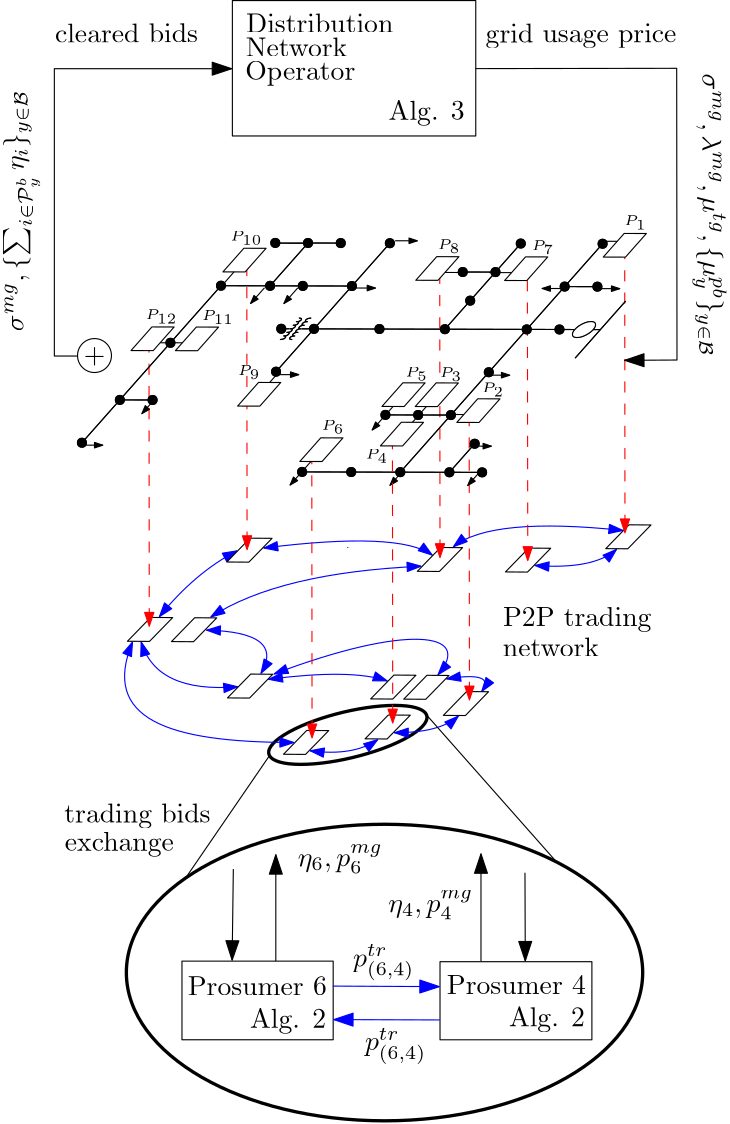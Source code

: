 <?xml version="1.0"?>
<!DOCTYPE ipe SYSTEM "ipe.dtd">
<ipe version="70218" creator="Ipe 7.2.23">
<info created="D:20210319153732" modified="D:20220113235942"/>
<ipestyle name="basic">
<symbol name="arrow/arc(spx)">
<path stroke="sym-stroke" fill="sym-stroke" pen="sym-pen">
0 0 m
-1 0.333 l
-1 -0.333 l
h
</path>
</symbol>
<symbol name="arrow/farc(spx)">
<path stroke="sym-stroke" fill="white" pen="sym-pen">
0 0 m
-1 0.333 l
-1 -0.333 l
h
</path>
</symbol>
<symbol name="arrow/ptarc(spx)">
<path stroke="sym-stroke" fill="sym-stroke" pen="sym-pen">
0 0 m
-1 0.333 l
-0.8 0 l
-1 -0.333 l
h
</path>
</symbol>
<symbol name="arrow/fptarc(spx)">
<path stroke="sym-stroke" fill="white" pen="sym-pen">
0 0 m
-1 0.333 l
-0.8 0 l
-1 -0.333 l
h
</path>
</symbol>
<symbol name="mark/circle(sx)" transformations="translations">
<path fill="sym-stroke">
0.6 0 0 0.6 0 0 e
0.4 0 0 0.4 0 0 e
</path>
</symbol>
<symbol name="mark/disk(sx)" transformations="translations">
<path fill="sym-stroke">
0.6 0 0 0.6 0 0 e
</path>
</symbol>
<symbol name="mark/fdisk(sfx)" transformations="translations">
<group>
<path fill="sym-fill">
0.5 0 0 0.5 0 0 e
</path>
<path fill="sym-stroke" fillrule="eofill">
0.6 0 0 0.6 0 0 e
0.4 0 0 0.4 0 0 e
</path>
</group>
</symbol>
<symbol name="mark/box(sx)" transformations="translations">
<path fill="sym-stroke" fillrule="eofill">
-0.6 -0.6 m
0.6 -0.6 l
0.6 0.6 l
-0.6 0.6 l
h
-0.4 -0.4 m
0.4 -0.4 l
0.4 0.4 l
-0.4 0.4 l
h
</path>
</symbol>
<symbol name="mark/square(sx)" transformations="translations">
<path fill="sym-stroke">
-0.6 -0.6 m
0.6 -0.6 l
0.6 0.6 l
-0.6 0.6 l
h
</path>
</symbol>
<symbol name="mark/fsquare(sfx)" transformations="translations">
<group>
<path fill="sym-fill">
-0.5 -0.5 m
0.5 -0.5 l
0.5 0.5 l
-0.5 0.5 l
h
</path>
<path fill="sym-stroke" fillrule="eofill">
-0.6 -0.6 m
0.6 -0.6 l
0.6 0.6 l
-0.6 0.6 l
h
-0.4 -0.4 m
0.4 -0.4 l
0.4 0.4 l
-0.4 0.4 l
h
</path>
</group>
</symbol>
<symbol name="mark/cross(sx)" transformations="translations">
<group>
<path fill="sym-stroke">
-0.43 -0.57 m
0.57 0.43 l
0.43 0.57 l
-0.57 -0.43 l
h
</path>
<path fill="sym-stroke">
-0.43 0.57 m
0.57 -0.43 l
0.43 -0.57 l
-0.57 0.43 l
h
</path>
</group>
</symbol>
<symbol name="arrow/fnormal(spx)">
<path stroke="sym-stroke" fill="white" pen="sym-pen">
0 0 m
-1 0.333 l
-1 -0.333 l
h
</path>
</symbol>
<symbol name="arrow/pointed(spx)">
<path stroke="sym-stroke" fill="sym-stroke" pen="sym-pen">
0 0 m
-1 0.333 l
-0.8 0 l
-1 -0.333 l
h
</path>
</symbol>
<symbol name="arrow/fpointed(spx)">
<path stroke="sym-stroke" fill="white" pen="sym-pen">
0 0 m
-1 0.333 l
-0.8 0 l
-1 -0.333 l
h
</path>
</symbol>
<symbol name="arrow/linear(spx)">
<path stroke="sym-stroke" pen="sym-pen">
-1 0.333 m
0 0 l
-1 -0.333 l
</path>
</symbol>
<symbol name="arrow/fdouble(spx)">
<path stroke="sym-stroke" fill="white" pen="sym-pen">
0 0 m
-1 0.333 l
-1 -0.333 l
h
-1 0 m
-2 0.333 l
-2 -0.333 l
h
</path>
</symbol>
<symbol name="arrow/double(spx)">
<path stroke="sym-stroke" fill="sym-stroke" pen="sym-pen">
0 0 m
-1 0.333 l
-1 -0.333 l
h
-1 0 m
-2 0.333 l
-2 -0.333 l
h
</path>
</symbol>
<anglesize name="22.5 deg" value="22.5"/>
<anglesize name="30 deg" value="30"/>
<anglesize name="45 deg" value="45"/>
<anglesize name="60 deg" value="60"/>
<anglesize name="90 deg" value="90"/>
<arrowsize name="large" value="10"/>
<arrowsize name="small" value="5"/>
<arrowsize name="tiny" value="3"/>
<color name="blue" value="0 0 1"/>
<color name="brown" value="0.647 0.165 0.165"/>
<color name="darkblue" value="0 0 0.545"/>
<color name="darkcyan" value="0 0.545 0.545"/>
<color name="darkgray" value="0.663"/>
<color name="darkgreen" value="0 0.392 0"/>
<color name="darkmagenta" value="0.545 0 0.545"/>
<color name="darkorange" value="1 0.549 0"/>
<color name="darkred" value="0.545 0 0"/>
<color name="gold" value="1 0.843 0"/>
<color name="gray" value="0.745"/>
<color name="green" value="0 1 0"/>
<color name="lightblue" value="0.678 0.847 0.902"/>
<color name="lightcyan" value="0.878 1 1"/>
<color name="lightgray" value="0.827"/>
<color name="lightgreen" value="0.565 0.933 0.565"/>
<color name="lightyellow" value="1 1 0.878"/>
<color name="navy" value="0 0 0.502"/>
<color name="orange" value="1 0.647 0"/>
<color name="pink" value="1 0.753 0.796"/>
<color name="purple" value="0.627 0.125 0.941"/>
<color name="red" value="1 0 0"/>
<color name="seagreen" value="0.18 0.545 0.341"/>
<color name="turquoise" value="0.251 0.878 0.816"/>
<color name="violet" value="0.933 0.51 0.933"/>
<color name="yellow" value="1 1 0"/>
<dashstyle name="dash dot dotted" value="[4 2 1 2 1 2] 0"/>
<dashstyle name="dash dotted" value="[4 2 1 2] 0"/>
<dashstyle name="dashed" value="[4] 0"/>
<dashstyle name="dotted" value="[1 3] 0"/>
<gridsize name="10 pts (~3.5 mm)" value="10"/>
<gridsize name="14 pts (~5 mm)" value="14"/>
<gridsize name="16 pts (~6 mm)" value="16"/>
<gridsize name="20 pts (~7 mm)" value="20"/>
<gridsize name="28 pts (~10 mm)" value="28"/>
<gridsize name="32 pts (~12 mm)" value="32"/>
<gridsize name="4 pts" value="4"/>
<gridsize name="56 pts (~20 mm)" value="56"/>
<gridsize name="8 pts (~3 mm)" value="8"/>
<opacity name="10%" value="0.1"/>
<opacity name="30%" value="0.3"/>
<opacity name="50%" value="0.5"/>
<opacity name="75%" value="0.75"/>
<pen name="fat" value="1.2"/>
<pen name="heavier" value="0.8"/>
<pen name="ultrafat" value="2"/>
<symbolsize name="large" value="5"/>
<symbolsize name="small" value="2"/>
<symbolsize name="tiny" value="1.1"/>
<textsize name="Huge" value="\Huge"/>
<textsize name="LARGE" value="\LARGE"/>
<textsize name="Large" value="\Large"/>
<textsize name="footnote" value="\footnotesize"/>
<textsize name="huge" value="\huge"/>
<textsize name="large" value="\large"/>
<textsize name="small" value="\small"/>
<textsize name="tiny" value="\tiny"/>
<textstyle name="center" begin="\begin{center}" end="\end{center}"/>
<textstyle name="item" begin="\begin{itemize}\item{}" end="\end{itemize}"/>
<textstyle name="itemize" begin="\begin{itemize}" end="\end{itemize}"/>
<tiling name="falling" angle="-60" step="4" width="1"/>
<tiling name="rising" angle="30" step="4" width="1"/>
</ipestyle>
<page>
<layer name="alpha"/>
<view layers="alpha" active="alpha"/>
<path layer="alpha" matrix="-0.119815 -0.123008 0.173418 -0.00119938 246.345 527.532" stroke="blue" arrow="normal/small" rarrow="normal/small">
96.9646 95.6277 m
44.8248 340.329
114.147 457.052 c
</path>
<path matrix="-0.116077 -0.119169 0.168141 -0.00116289 247.589 524.916" stroke="black" cap="1">
75.0422 253.825 m
75.0422 253.825 l
</path>
<path matrix="-0.119398 -0.122579 0.182921 -0.00126511 244.266 526.235" stroke="blue" arrow="normal/small" rarrow="normal/small">
95.5841 47.6963 m
160.802 7.10618
288.957 21.7004 c
</path>
<path matrix="-0.117503 -0.120634 0.169281 -0.00117077 244.602 524.904" stroke="blue" arrow="normal/small" rarrow="normal/small">
321.794 141.19 m
325.899 311.76
448.581 345.053 c
</path>
<path matrix="-0.11798 -0.121124 0.174042 -0.0012037 243.987 525.339" stroke="blue" arrow="normal/small" rarrow="normal/small">
360.339 32.7386 m
511.663 167.038
490.586 320.523 c
</path>
<path matrix="-0.109583 -0.112503 0.174221 -0.00120494 239.972 521.55" stroke="blue" arrow="normal/small" rarrow="normal/small">
470.089 370.629 m
433.947 518.161
472.459 617.108 c
</path>
<path matrix="-0.116357 -0.119457 0.167916 -0.00116133 246.767 524.197" stroke="blue" arrow="normal/small" rarrow="normal/small">
449.075 360.168 m
296.803 536.732
316.948 699.077
447.89 710.927 c
</path>
<path matrix="-0.115049 -0.118115 0.172023 -0.00118974 245.955 526.124" stroke="blue" arrow="normal/small" rarrow="normal/small">
136.345 689.869 m
148.195 820.218
85.9825 826.736 c
</path>
<path matrix="-0.116422 -0.119524 0.168591 -0.001166 246.155 525.232" stroke="blue" arrow="normal/small" rarrow="normal/small">
287.954 116.445 m
153.954 169.445
131.954 457.445 c
</path>
<path matrix="-0.710826 -0.729766 1.05387 -0.00728874 -168.598 798.316" stroke="blue" arrow="normal/small" rarrow="normal/small">
444.52 760.731 m
440.432 774.966
450.58 776.799 c
</path>
<path matrix="-0.696128 -0.714677 0.991343 -0.00685628 -241.717 677.814" stroke="black">
208 784 m
208 776 l
220 776 l
220 784 l
h
</path>
<path matrix="-0.696128 -0.714677 0.991343 -0.00685628 -314.45 623.635" stroke="black">
208 784 m
208 776 l
220 776 l
220 784 l
h
</path>
<path matrix="-0.696128 -0.714677 0.991343 -0.00685628 -326.346 623.718" stroke="black">
208 784 m
208 776 l
220 776 l
220 784 l
h
</path>
<path matrix="-0.696128 -0.714677 0.991343 -0.00685628 -328.372 609.342" stroke="black">
208 784 m
208 776 l
220 776 l
220 784 l
h
</path>
<path matrix="-0.696128 -0.714677 0.991343 -0.00685628 -357.734 603.789" stroke="black">
208 784 m
208 776 l
220 776 l
220 784 l
h
</path>
<path matrix="-0.696128 -0.714677 0.991343 -0.00685628 -300.192 617.781" stroke="black">
208 784 m
208 776 l
220 776 l
220 784 l
h
</path>
<path matrix="-0.696128 -0.714677 0.991343 -0.00685628 -309.551 669.649" stroke="black">
208 784 m
208 776 l
220 776 l
220 784 l
h
</path>
<path matrix="-0.696128 -0.714677 0.991343 -0.00685628 -398.058 644.359" stroke="black">
208 784 m
208 776 l
220 776 l
220 784 l
h
</path>
<path matrix="-0.696128 -0.714677 0.991343 -0.00685628 -378.144 673.001" stroke="black">
208 784 m
208 776 l
220 776 l
220 784 l
h
</path>
<path matrix="-0.696128 -0.714677 0.991343 -0.00685628 -377.896 624.074" stroke="black">
208 784 m
208 776 l
220 776 l
220 784 l
h
</path>
<path matrix="-0.696128 -0.714677 0.991343 -0.00685628 -277.828 669.429" stroke="black">
208 784 m
208 776 l
220 776 l
220 784 l
h
</path>
<path matrix="-0.696128 -0.714677 0.991343 -0.00685628 -413.919 644.469" stroke="black">
208 784 m
208 776 l
220 776 l
220 784 l
h
</path>
<path matrix="-0.678314 -0.696388 0.972032 -0.00672272 -120.411 783.183" stroke="blue" arrow="normal/small" rarrow="normal/small">
482.105 736.008 m
484.922 753.896
476.186 756.887 c
</path>
<path matrix="-0.687777 -0.706103 0.989982 -0.00684687 -128.363 789.004" stroke="blue" arrow="normal/small" rarrow="normal/small">
379.765 716.317 m
364.316 719.24
370.913 771.766 c
</path>
<path matrix="1.90461 0 0 0.902955 -350.092 50.2759" stroke="red" dash="dashed" arrow="normal/small">
383.978 634.801 m
384.027 521.25 l
</path>
<path matrix="2.93754 0 0 0.888802 -781.755 47.6732" stroke="red" dash="dashed" arrow="normal/small">
383.978 634.801 m
384.027 521.25 l
</path>
<path matrix="1.90461 0 0 0.902955 -406.084 -9.87877" stroke="red" dash="dashed" arrow="normal/small">
383.978 634.801 m
384.027 521.25 l
</path>
<path matrix="1.90461 0 0 0.902955 -416.679 41.369" stroke="red" dash="dashed" arrow="normal/small">
383.978 634.801 m
384.027 521.25 l
</path>
<path matrix="1.90461 0 0 0.902955 -521.344 16.63" stroke="red" dash="dashed" arrow="normal/small">
383.978 634.801 m
384.027 521.25 l
</path>
<path matrix="1.90461 0 0 0.902955 -486.138 44.2235" stroke="red" dash="dashed" arrow="normal/small">
383.978 634.801 m
384.027 521.25 l
</path>
<path matrix="0.548398 0 0 1.01127 116.883 -15.7845" stroke="black">
224.5 720.24 m
224.5 672.031 l
384.27 672.031 l
384.27 720.24 l
h
</path>
<use matrix="-0.284473 -0.321206 0.36822 -0.00094181 136.806 651.381" name="mark/disk(sx)" pos="80 704" size="normal" stroke="black"/>
<use matrix="-0.284473 -0.321206 0.36822 -0.00094181 136.806 651.381" name="mark/disk(sx)" pos="128 704" size="normal" stroke="black"/>
<use matrix="-0.284473 -0.321206 0.36822 -0.00094181 136.806 651.381" name="mark/disk(sx)" pos="176 704" size="normal" stroke="black"/>
<use matrix="-0.284473 -0.321206 0.36822 -0.00094181 136.806 651.381" name="mark/disk(sx)" pos="224 704" size="normal" stroke="black"/>
<use matrix="-0.284473 -0.321206 0.36822 -0.00094181 136.806 651.381" name="mark/disk(sx)" pos="272 704" size="normal" stroke="black"/>
<use matrix="-0.284473 -0.321206 0.36822 -0.00094181 132.255 646.241" name="mark/disk(sx)" pos="320 704" size="normal" stroke="black"/>
<use matrix="-0.284473 -0.321206 0.36822 -0.00094181 132.255 646.241" name="mark/disk(sx)" pos="320 752" size="normal" stroke="black"/>
<use matrix="-0.284473 -0.321206 0.36822 -0.00094181 132.255 646.241" name="mark/disk(sx)" pos="320 784" size="normal" stroke="black"/>
<use matrix="-0.284473 -0.321206 0.36822 -0.00094181 132.255 646.241" name="mark/disk(sx)" pos="288 752" size="normal" stroke="black"/>
<use matrix="-0.284473 -0.321206 0.36822 -0.00094181 132.255 646.241" name="mark/disk(sx)" pos="320 656" size="normal" stroke="black"/>
<use matrix="-0.284473 -0.321206 0.36822 -0.00094181 132.255 646.241" name="mark/disk(sx)" pos="320 608" size="normal" stroke="black"/>
<use matrix="-0.284473 -0.321206 0.36822 -0.00094181 136.806 651.381" name="mark/disk(sx)" pos="272 672" size="normal" stroke="black"/>
<use matrix="-0.284473 -0.321206 0.36822 -0.00094181 136.806 651.381" name="mark/disk(sx)" pos="272 640" size="normal" stroke="black"/>
<path matrix="-0.284473 -0.321206 0.36822 -0.00094181 136.806 651.381" stroke="black">
336 784 m
336 752 l
336 752 l
</path>
<path matrix="-0.284473 -0.321206 0.36822 -0.00094181 136.806 651.381" stroke="black">
336 752 m
304 752 l
</path>
<path matrix="-0.284473 -0.321206 0.36822 -0.00094181 136.806 651.381" stroke="black">
336 752 m
336 704 l
</path>
<path matrix="-0.284473 -0.321206 0.36822 -0.00094181 136.806 651.381" stroke="black">
336 704 m
336 656 l
</path>
<path matrix="-0.284473 -0.321206 0.36822 -0.00094181 136.806 651.381" stroke="black">
336 656 m
336 608 l
</path>
<path matrix="-0.284473 -0.321206 0.36822 -0.00094181 136.806 651.381" stroke="black">
336 704 m
272 704 l
</path>
<path matrix="-0.284473 -0.321206 0.36822 -0.00094181 136.806 651.381" stroke="black">
272 704 m
272 672 l
</path>
<path matrix="-0.284473 -0.321206 0.36822 -0.00094181 136.806 651.381" stroke="black">
272 672 m
272 640 l
</path>
<path matrix="-0.284473 -0.321206 0.36822 -0.00094181 136.806 651.381" stroke="black">
272 704 m
224 704 l
</path>
<path matrix="-0.284473 -0.321206 0.36822 -0.00094181 136.806 651.381" stroke="black">
224 704 m
176 704 l
</path>
<path matrix="-0.284473 -0.321206 0.36822 -0.00094181 136.806 651.381" stroke="black">
176 704 m
128 704 l
</path>
<path matrix="-0.284473 -0.321206 0.36822 -0.00094181 136.806 651.381" stroke="black">
128 704 m
80 704 l
</path>
<use matrix="-0.284473 -0.321206 0.36822 -0.00094181 136.806 651.381" name="mark/disk(sx)" pos="176 736" size="normal" stroke="black"/>
<use matrix="-0.284473 -0.321206 0.36822 -0.00094181 136.806 651.381" name="mark/disk(sx)" pos="128 736" size="normal" stroke="black"/>
<use matrix="-0.284473 -0.321206 0.36822 -0.00094181 136.806 651.381" name="mark/disk(sx)" pos="176 624" size="normal" stroke="black"/>
<use matrix="-0.284473 -0.321206 0.36822 -0.00094181 136.806 651.381" name="mark/disk(sx)" pos="144 624" size="normal" stroke="black"/>
<use matrix="-0.284473 -0.321206 0.36822 -0.00094181 136.806 651.381" name="mark/disk(sx)" pos="112 624" size="normal" stroke="black"/>
<use matrix="-0.284473 -0.321206 0.36822 -0.00094181 136.806 651.381" name="mark/disk(sx)" pos="80 624" size="normal" stroke="black"/>
<use matrix="-0.284473 -0.321206 0.36822 -0.00094181 136.806 651.381" name="mark/disk(sx)" pos="112 592" size="normal" stroke="black"/>
<use matrix="-0.284473 -0.321206 0.36822 -0.00094181 136.806 651.381" name="mark/disk(sx)" pos="176 560" size="normal" stroke="black"/>
<use matrix="-0.284473 -0.321206 0.36822 -0.00094181 136.806 651.381" name="mark/disk(sx)" pos="176 496" size="normal" stroke="black"/>
<use matrix="-0.284473 -0.321206 0.36822 -0.00094181 136.806 651.381" name="mark/disk(sx)" pos="224 496" size="normal" stroke="black"/>
<use matrix="-0.284473 -0.321206 0.36822 -0.00094181 136.806 651.381" name="mark/disk(sx)" pos="128 496" size="normal" stroke="black"/>
<use matrix="-0.284473 -0.321206 0.36822 -0.00094181 136.806 651.381" name="mark/disk(sx)" pos="80 496" size="normal" stroke="black"/>
<use matrix="-0.284473 -0.321206 0.36822 -0.00094181 136.806 651.381" name="mark/disk(sx)" pos="128 448" size="normal" stroke="black"/>
<use matrix="-0.284473 -0.321206 0.36822 -0.00094181 136.806 651.381" name="mark/disk(sx)" pos="128 416" size="normal" stroke="black"/>
<use matrix="-0.284473 -0.321206 0.36822 -0.00094181 136.806 651.381" name="mark/disk(sx)" pos="128 368" size="normal" stroke="black"/>
<path matrix="-0.284473 -0.321206 0.36822 -0.00094181 136.806 651.381" stroke="black">
176 736 m
176 704 l
</path>
<path matrix="-0.284473 -0.321206 0.36822 -0.00094181 136.806 651.381" stroke="black">
128 736 m
128 704 l
</path>
<path matrix="-0.284473 -0.321206 0.36822 -0.00094181 136.806 651.381" stroke="black">
176 704 m
176 624 l
</path>
<path matrix="-0.284473 -0.321206 0.36822 -0.00094181 136.806 651.381" stroke="black">
176 624 m
176 560 l
</path>
<path matrix="-0.284473 -0.321206 0.36822 -0.00094181 136.806 651.381" stroke="black">
176 624 m
144 624 l
</path>
<path matrix="-0.284473 -0.321206 0.36822 -0.00094181 136.806 651.381" stroke="black">
144 624 m
112 624 l
</path>
<path matrix="-0.284473 -0.321206 0.36822 -0.00094181 136.806 651.381" stroke="black">
112 624 m
80 624 l
</path>
<path matrix="-0.284473 -0.321206 0.36822 -0.00094181 136.806 651.381" stroke="black">
112 624 m
112 592 l
</path>
<path matrix="-0.284473 -0.321206 0.36822 -0.00094181 136.806 651.381" stroke="black">
176 560 m
176 496 l
</path>
<path matrix="-0.284473 -0.321206 0.36822 -0.00094181 136.806 651.381" stroke="black">
176 496 m
224 496 l
</path>
<path matrix="-0.284473 -0.321206 0.36822 -0.00094181 136.806 651.381" stroke="black">
176 496 m
128 496 l
</path>
<path matrix="-0.284473 -0.321206 0.36822 -0.00094181 136.806 651.381" stroke="black">
128 496 m
80 496 l
</path>
<path matrix="-0.284473 -0.321206 0.36822 -0.00094181 136.806 651.381" stroke="black">
128 496 m
128 448 l
</path>
<path matrix="-0.284473 -0.321206 0.36822 -0.00094181 136.806 651.381" stroke="black">
128 448 m
128 416 l
</path>
<path matrix="-0.284473 -0.321206 0.36822 -0.00094181 136.806 651.381" stroke="black">
128 416 m
128 368 l
</path>
<use matrix="-0.284473 -0.321206 0.36822 -0.00094181 136.806 651.381" name="mark/disk(sx)" pos="80 416" size="normal" stroke="black"/>
<use matrix="-0.284473 -0.321206 0.36822 -0.00094181 136.806 651.381" name="mark/disk(sx)" pos="80 448" size="normal" stroke="black"/>
<use matrix="-0.284473 -0.321206 0.36822 -0.00094181 136.806 651.381" name="mark/disk(sx)" pos="80 384" size="normal" stroke="black"/>
<use matrix="-0.284473 -0.321206 0.36822 -0.00094181 136.806 651.381" name="mark/disk(sx)" pos="192 368" size="normal" stroke="black"/>
<use matrix="-0.284473 -0.321206 0.36822 -0.00094181 136.806 651.381" name="mark/disk(sx)" pos="256 368" size="normal" stroke="black"/>
<use matrix="-0.284473 -0.321206 0.36822 -0.00094181 136.806 651.381" name="mark/disk(sx)" pos="304 368" size="normal" stroke="black"/>
<path matrix="-0.284473 -0.321206 0.36822 -0.00094181 136.806 651.381" stroke="black">
128 416 m
80 416 l
</path>
<path matrix="-0.284473 -0.321206 0.36822 -0.00094181 136.806 651.381" stroke="black">
80 416 m
80 448 l
</path>
<path matrix="-0.284473 -0.321206 0.36822 -0.00094181 136.701 651.262" stroke="black">
80 416 m
80 384 l
</path>
<path matrix="-0.284473 -0.321206 0.36822 -0.00094181 136.806 651.381" stroke="black">
128 368 m
192 368 l
</path>
<path matrix="-0.284473 -0.321206 0.36822 -0.00094181 136.806 651.381" stroke="black">
192 368 m
256 368 l
</path>
<path matrix="-0.284473 -0.321206 0.36822 -0.00094181 136.806 651.381" stroke="black">
256 368 m
304 368 l
</path>
<use matrix="-0.284473 -0.321206 0.36822 -0.00094181 136.806 651.381" name="mark/disk(sx)" pos="176 464" size="normal" stroke="black"/>
<path matrix="-0.284473 -0.321206 0.36822 -0.00094181 139.752 651.373" stroke="black">
144 768 m
208 768 l
</path>
<path matrix="-0.284473 -0.321206 0.36822 -0.00094181 136.806 651.381" stroke="black">
176 776 m
176 768 l
</path>
<path matrix="-0.284473 -0.321206 0.36822 -0.00094181 136.806 651.381" stroke="black">
176 752 m
176 736 l
</path>
<path matrix="-0.284473 -0.321206 0.36822 -0.00094181 136.806 651.381" stroke="black" fill="white">
8.94427 0 0 8.94427 176 760 e
</path>
<path matrix="-0.284473 -0.321206 0.36822 -0.00094181 136.806 651.381" stroke="black">
176 464 m
176 472 l
176 472 l
</path>
<path matrix="-0.284473 -0.321206 0.36822 -0.00094181 136.806 651.381" stroke="black">
176 496 m
176 484 l
</path>
<path matrix="-0.284473 -0.321206 0.36822 -0.00094181 136.806 651.381" stroke="black">
164 484 m
164 480
168 480
168 484
168 484
168 480
172 480
172 484
172 484
172 480
176 480
176 484
176 484
176 480
180 480
180 484
180 484
180 480
184 480
184 484
184 484
184 480
188 480
188 484
188 484 c
</path>
<path matrix="0.284473 0.321206 -0.36822 0.00094181 388.69 537.416" stroke="black">
164 484 m
164 480
168 480
168 484
168 484
168 480
172 480
172 484
172 484
172 480
176 480
176 484
176 484
176 480
180 480
180 484
180 484
180 480
184 480
184 484
184 484
184 480
188 480
188 484
188 484 c
</path>
<use matrix="-0.284473 -0.321206 0.36822 -0.00094181 136.806 651.381" name="mark/disk(sx)" pos="256 400" size="normal" stroke="black"/>
<path matrix="-0.284473 -0.321206 0.36822 -0.00094181 136.806 651.381" stroke="black">
256 400 m
256 368 l
</path>
<use matrix="-0.284473 -0.321206 0.36822 -0.00094181 136.806 651.381" name="mark/disk(sx)" pos="80 704" size="normal" stroke="black"/>
<use matrix="-0.284473 -0.321206 0.36822 -0.00094181 136.806 651.381" name="mark/disk(sx)" pos="128 704" size="normal" stroke="black"/>
<use matrix="-0.284473 -0.321206 0.36822 -0.00094181 136.806 651.381" name="mark/disk(sx)" pos="176 704" size="normal" stroke="black"/>
<use matrix="-0.284473 -0.321206 0.36822 -0.00094181 136.806 651.381" name="mark/disk(sx)" pos="224 704" size="normal" stroke="black"/>
<use matrix="-0.284473 -0.321206 0.36822 -0.00094181 136.806 651.381" name="mark/disk(sx)" pos="272 704" size="normal" stroke="black"/>
<use matrix="-0.284473 -0.321206 0.36822 -0.00094181 132.255 646.241" name="mark/disk(sx)" pos="320 704" size="normal" stroke="black"/>
<use matrix="-0.284473 -0.321206 0.36822 -0.00094181 132.255 646.241" name="mark/disk(sx)" pos="320 752" size="normal" stroke="black"/>
<use matrix="-0.284473 -0.321206 0.36822 -0.00094181 132.255 646.241" name="mark/disk(sx)" pos="320 784" size="normal" stroke="black"/>
<use matrix="-0.284473 -0.321206 0.36822 -0.00094181 132.255 646.241" name="mark/disk(sx)" pos="288 752" size="normal" stroke="black"/>
<use matrix="-0.284473 -0.321206 0.36822 -0.00094181 132.255 646.241" name="mark/disk(sx)" pos="320 656" size="normal" stroke="black"/>
<use matrix="-0.284473 -0.321206 0.36822 -0.00094181 132.255 646.241" name="mark/disk(sx)" pos="320 608" size="normal" stroke="black"/>
<use matrix="-0.284473 -0.321206 0.36822 -0.00094181 136.806 651.381" name="mark/disk(sx)" pos="272 672" size="normal" stroke="black"/>
<use matrix="-0.284473 -0.321206 0.36822 -0.00094181 136.806 651.381" name="mark/disk(sx)" pos="272 640" size="normal" stroke="black"/>
<path matrix="-0.284473 -0.321206 0.36822 -0.00094181 136.806 651.381" stroke="black">
336 784 m
336 752 l
336 752 l
</path>
<path matrix="-0.284473 -0.321206 0.36822 -0.00094181 136.806 651.381" stroke="black">
336 752 m
304 752 l
</path>
<path matrix="-0.284473 -0.321206 0.36822 -0.00094181 136.806 651.381" stroke="black">
336 752 m
336 704 l
</path>
<path matrix="-0.284473 -0.321206 0.36822 -0.00094181 136.806 651.381" stroke="black">
336 704 m
336 656 l
</path>
<path matrix="-0.284473 -0.321206 0.36822 -0.00094181 136.806 651.381" stroke="black">
336 656 m
336 608 l
</path>
<path matrix="-0.284473 -0.321206 0.36822 -0.00094181 136.806 651.381" stroke="black">
336 704 m
272 704 l
</path>
<path matrix="-0.284473 -0.321206 0.36822 -0.00094181 136.806 651.381" stroke="black">
272 704 m
272 672 l
</path>
<path matrix="-0.284473 -0.321206 0.36822 -0.00094181 136.806 651.381" stroke="black">
272 672 m
272 640 l
</path>
<path matrix="-0.284473 -0.321206 0.36822 -0.00094181 136.806 651.381" stroke="black">
272 704 m
224 704 l
</path>
<path matrix="-0.284473 -0.321206 0.36822 -0.00094181 136.806 651.381" stroke="black">
224 704 m
176 704 l
</path>
<path matrix="-0.284473 -0.321206 0.36822 -0.00094181 136.806 651.381" stroke="black">
176 704 m
128 704 l
</path>
<path matrix="-0.284473 -0.321206 0.36822 -0.00094181 136.806 651.381" stroke="black">
128 704 m
80 704 l
</path>
<use matrix="-0.284473 -0.321206 0.36822 -0.00094181 136.806 651.381" name="mark/disk(sx)" pos="176 736" size="normal" stroke="black"/>
<use matrix="-0.284473 -0.321206 0.36822 -0.00094181 136.806 651.381" name="mark/disk(sx)" pos="128 736" size="normal" stroke="black"/>
<use matrix="-0.284473 -0.321206 0.36822 -0.00094181 136.806 651.381" name="mark/disk(sx)" pos="176 624" size="normal" stroke="black"/>
<use matrix="-0.284473 -0.321206 0.36822 -0.00094181 136.806 651.381" name="mark/disk(sx)" pos="144 624" size="normal" stroke="black"/>
<use matrix="-0.284473 -0.321206 0.36822 -0.00094181 136.806 651.381" name="mark/disk(sx)" pos="112 624" size="normal" stroke="black"/>
<use matrix="-0.284473 -0.321206 0.36822 -0.00094181 136.806 651.381" name="mark/disk(sx)" pos="80 624" size="normal" stroke="black"/>
<use matrix="-0.284473 -0.321206 0.36822 -0.00094181 136.806 651.381" name="mark/disk(sx)" pos="112 592" size="normal" stroke="black"/>
<use matrix="-0.284473 -0.321206 0.36822 -0.00094181 136.806 651.381" name="mark/disk(sx)" pos="176 560" size="normal" stroke="black"/>
<use matrix="-0.284473 -0.321206 0.36822 -0.00094181 136.806 651.381" name="mark/disk(sx)" pos="176 496" size="normal" stroke="black"/>
<use matrix="-0.284473 -0.321206 0.36822 -0.00094181 136.806 651.381" name="mark/disk(sx)" pos="224 496" size="normal" stroke="black"/>
<use matrix="-0.284473 -0.321206 0.36822 -0.00094181 136.806 651.381" name="mark/disk(sx)" pos="128 496" size="normal" stroke="black"/>
<use matrix="-0.284473 -0.321206 0.36822 -0.00094181 136.806 651.381" name="mark/disk(sx)" pos="80 496" size="normal" stroke="black"/>
<use matrix="-0.284473 -0.321206 0.36822 -0.00094181 136.806 651.381" name="mark/disk(sx)" pos="128 448" size="normal" stroke="black"/>
<use matrix="-0.284473 -0.321206 0.36822 -0.00094181 136.806 651.381" name="mark/disk(sx)" pos="128 416" size="normal" stroke="black"/>
<use matrix="-0.284473 -0.321206 0.36822 -0.00094181 136.806 651.381" name="mark/disk(sx)" pos="128 368" size="normal" stroke="black"/>
<path matrix="-0.284473 -0.321206 0.36822 -0.00094181 136.806 651.381" stroke="black">
176 736 m
176 704 l
</path>
<path matrix="-0.284473 -0.321206 0.36822 -0.00094181 136.806 651.381" stroke="black">
128 736 m
128 704 l
</path>
<path matrix="-0.284473 -0.321206 0.36822 -0.00094181 136.806 651.381" stroke="black">
176 704 m
176 624 l
</path>
<path matrix="-0.284473 -0.321206 0.36822 -0.00094181 136.806 651.381" stroke="black">
176 624 m
176 560 l
</path>
<path matrix="-0.284473 -0.321206 0.36822 -0.00094181 136.806 651.381" stroke="black">
176 624 m
144 624 l
</path>
<path matrix="-0.284473 -0.321206 0.36822 -0.00094181 136.806 651.381" stroke="black">
144 624 m
112 624 l
</path>
<path matrix="-0.284473 -0.321206 0.36822 -0.00094181 136.806 651.381" stroke="black">
112 624 m
80 624 l
</path>
<path matrix="-0.284473 -0.321206 0.36822 -0.00094181 136.806 651.381" stroke="black">
112 624 m
112 592 l
</path>
<path matrix="-0.284473 -0.321206 0.36822 -0.00094181 136.806 651.381" stroke="black">
176 560 m
176 496 l
</path>
<path matrix="-0.284473 -0.321206 0.36822 -0.00094181 136.806 651.381" stroke="black">
176 496 m
224 496 l
</path>
<path matrix="-0.284473 -0.321206 0.36822 -0.00094181 136.806 651.381" stroke="black">
176 496 m
128 496 l
</path>
<path matrix="-0.284473 -0.321206 0.36822 -0.00094181 136.806 651.381" stroke="black">
128 496 m
80 496 l
</path>
<path matrix="-0.284473 -0.321206 0.36822 -0.00094181 136.806 651.381" stroke="black">
128 496 m
128 448 l
</path>
<path matrix="-0.284473 -0.321206 0.36822 -0.00094181 136.806 651.381" stroke="black">
128 448 m
128 416 l
</path>
<path matrix="-0.284473 -0.321206 0.36822 -0.00094181 136.806 651.381" stroke="black">
128 416 m
128 368 l
</path>
<use matrix="-0.284473 -0.321206 0.36822 -0.00094181 136.806 651.381" name="mark/disk(sx)" pos="80 416" size="normal" stroke="black"/>
<use matrix="-0.284473 -0.321206 0.36822 -0.00094181 136.806 651.381" name="mark/disk(sx)" pos="80 448" size="normal" stroke="black"/>
<use matrix="-0.284473 -0.321206 0.36822 -0.00094181 136.806 651.381" name="mark/disk(sx)" pos="80 384" size="normal" stroke="black"/>
<use matrix="-0.284473 -0.321206 0.36822 -0.00094181 136.806 651.381" name="mark/disk(sx)" pos="192 368" size="normal" stroke="black"/>
<use matrix="-0.284473 -0.321206 0.36822 -0.00094181 136.806 651.381" name="mark/disk(sx)" pos="256 368" size="normal" stroke="black"/>
<use matrix="-0.284473 -0.321206 0.36822 -0.00094181 136.806 651.381" name="mark/disk(sx)" pos="304 368" size="normal" stroke="black"/>
<path matrix="-0.284473 -0.321206 0.36822 -0.00094181 136.806 651.381" stroke="black">
128 416 m
80 416 l
</path>
<path matrix="-0.284473 -0.321206 0.36822 -0.00094181 136.806 651.381" stroke="black">
80 416 m
80 448 l
</path>
<path matrix="-0.284473 -0.321206 0.36822 -0.00094181 136.806 651.381" stroke="black">
80 416 m
80 384 l
</path>
<path matrix="-0.284473 -0.321206 0.36822 -0.00094181 136.806 651.381" stroke="black">
128 368 m
192 368 l
</path>
<path matrix="-0.284473 -0.321206 0.36822 -0.00094181 136.806 651.381" stroke="black">
192 368 m
256 368 l
</path>
<path matrix="-0.284473 -0.321206 0.36822 -0.00094181 136.806 651.381" stroke="black">
256 368 m
304 368 l
</path>
<use matrix="-0.284473 -0.321206 0.36822 -0.00094181 136.806 651.381" name="mark/disk(sx)" pos="176 464" size="normal" stroke="black"/>
<path matrix="-0.284473 -0.321206 0.36822 -0.00094181 139.752 651.373" stroke="black">
144 768 m
208 768 l
</path>
<path matrix="-0.284473 -0.321206 0.36822 -0.00094181 136.806 651.381" stroke="black">
176 776 m
176 768 l
</path>
<path matrix="-0.284473 -0.321206 0.36822 -0.00094181 136.806 651.381" stroke="black">
176 752 m
176 736 l
</path>
<path matrix="-0.284473 -0.321206 0.36822 -0.00094181 136.806 651.381" stroke="black" fill="white">
8.94427 0 0 8.94427 176 760 e
</path>
<path matrix="-0.284473 -0.321206 0.36822 -0.00094181 136.806 651.381" stroke="black">
176 464 m
176 472 l
176 472 l
</path>
<path matrix="-0.284473 -0.321206 0.36822 -0.00094181 136.806 651.381" stroke="black">
176 496 m
176 484 l
</path>
<path matrix="-0.284473 -0.321206 0.36822 -0.00094181 136.806 651.381" stroke="black">
164 484 m
164 480
168 480
168 484
168 484
168 480
172 480
172 484
172 484
172 480
176 480
176 484
176 484
176 480
180 480
180 484
180 484
180 480
184 480
184 484
184 484
184 480
188 480
188 484
188 484 c
</path>
<path matrix="0.284473 0.321206 -0.36822 0.00094181 388.69 537.416" stroke="black">
164 484 m
164 480
168 480
168 484
168 484
168 480
172 480
172 484
172 484
172 480
176 480
176 484
176 484
176 480
180 480
180 484
180 484
180 480
184 480
184 484
184 484
184 480
188 480
188 484
188 484 c
</path>
<use matrix="-0.284473 -0.321206 0.36822 -0.00094181 136.806 651.381" name="mark/disk(sx)" pos="256 400" size="normal" stroke="black"/>
<path matrix="-0.284473 -0.321206 0.36822 -0.00094181 136.806 651.381" stroke="black">
256 400 m
256 368 l
</path>
<text matrix="-0.627558 -0.708592 0.999225 -0.00255574 -292.003 758.353" transformations="translations" pos="176 784" stroke="black" type="label" width="8.249" height="3.408" depth="1.49" valign="baseline" size="tiny" style="math">P_1</text>
<path matrix="-0.627558 -0.708592 0.999225 -0.00255574 -263.822 778.1" stroke="black" fill="1">
208 784 m
208 776 l
220 776 l
220 784 l
h
</path>
<text matrix="-0.627558 -0.708592 0.999225 -0.00255574 -358.403 703.685" transformations="translations" pos="176 784" stroke="black" type="label" width="8.249" height="3.408" depth="1.49" valign="baseline" size="tiny" style="math">P_{3}</text>
<path matrix="-0.627558 -0.708592 0.999225 -0.00255574 -331.501 724.299" stroke="black" fill="1">
208 784 m
208 776 l
220 776 l
220 784 l
h
</path>
<text matrix="-0.627558 -0.708592 0.999225 -0.00255574 -370.715 703.908" transformations="translations" pos="176 784" stroke="black" type="label" width="8.249" height="3.408" depth="1.49" valign="baseline" size="tiny" style="math">P_{5}</text>
<path matrix="-0.627558 -0.708592 0.999225 -0.00255574 -343.491 724.329" stroke="black">
208 784 m
208 776 l
220 776 l
220 784 l
h
</path>
<text matrix="-0.627558 -0.708592 0.999225 -0.00255574 -385.027 674.421" transformations="translations" pos="176 784" stroke="black" type="label" width="8.249" height="3.408" depth="1.49" valign="baseline" size="tiny" style="math">P_{4}</text>
<text matrix="-0.627558 -0.708592 0.999225 -0.00255574 -400.823 684.795" transformations="translations" pos="176 784" stroke="black" type="label" width="8.249" height="3.408" depth="1.49" valign="baseline" size="tiny" style="math">P_{6}</text>
<text matrix="-0.627558 -0.708592 0.999225 -0.00255574 -343.256 698.229" transformations="translations" pos="176 784" stroke="black" type="label" width="8.249" height="3.408" depth="1.49" valign="baseline" size="tiny" style="math">P_{2}</text>
<path matrix="-0.627558 -0.708592 0.999225 -0.00255574 -316.537 718.579" stroke="black" fill="1">
208 784 m
208 776 l
220 776 l
220 784 l
h
</path>
<text matrix="-0.627558 -0.708592 0.999225 -0.00255574 -359.074 749.774" transformations="translations" pos="176 784" stroke="black" type="label" width="8.249" height="3.408" depth="1.49" valign="baseline" size="tiny" style="math">P_8</text>
<path matrix="-0.627558 -0.708592 0.999225 -0.00255574 -331.306 769.751" stroke="black" fill="1">
208 784 m
208 776 l
220 776 l
220 784 l
h
</path>
<text matrix="-0.627558 -0.708592 0.999225 -0.00255574 -444.002 724.314" transformations="translations" pos="176 784" stroke="black" type="label" width="11.639" height="3.408" depth="1.49" valign="baseline" size="tiny" style="math">P_{11}</text>
<path matrix="-0.627558 -0.708592 0.999225 -0.00255574 -417.848 744.405" stroke="black">
208 784 m
208 776 l
220 776 l
220 784 l
h
</path>
<text matrix="-0.627558 -0.708592 0.999225 -0.00255574 -433.721 752.875" transformations="translations" pos="176 784" stroke="black" type="label" width="11.639" height="3.408" depth="1.49" valign="baseline" size="tiny" style="math">P_{10}</text>
<path matrix="-0.627558 -0.708592 0.999225 -0.00255574 -400.74 772.769" stroke="black" fill="1">
208 784 m
208 776 l
220 776 l
220 784 l
h
</path>
<text matrix="-0.627558 -0.708592 0.999225 -0.00255574 -431.042 704.478" transformations="translations" pos="176 784" stroke="black" type="label" width="8.249" height="3.408" depth="1.49" valign="baseline" size="tiny" style="math">P_9</text>
<path matrix="-0.627558 -0.708592 0.999225 -0.00255574 -395.451 724.462" stroke="black" fill="1">
208 784 m
208 776 l
220 776 l
220 784 l
h
</path>
<text matrix="-0.627558 -0.708592 0.999225 -0.00255574 -325.274 749.41" transformations="translations" pos="176 784" stroke="black" type="label" width="8.249" height="3.408" depth="1.49" valign="baseline" size="tiny" style="math">P_7</text>
<path matrix="-0.627558 -0.708592 0.999225 -0.00255574 -299.331 769.669" stroke="black" fill="1">
208 784 m
208 776 l
220 776 l
220 784 l
h
</path>
<path matrix="-0.627558 -0.708592 0.999225 -0.00255574 -259.825 778.09" stroke="black">
212 768 m
212 772 l
</path>
<path matrix="-0.627558 -0.708592 0.999225 -0.00255574 -259.825 778.09" stroke="black">
300 768 m
300 772 l
</path>
<path matrix="-0.627558 -0.708592 0.999225 -0.00255574 -259.825 778.09" stroke="black">
300 756 m
296 756 l
</path>
<path matrix="-0.627558 -0.708592 0.999225 -0.00255574 -259.825 778.09" stroke="black">
300 756 m
304 756 l
</path>
<path matrix="-0.627558 -0.708592 0.999225 -0.00255574 -259.825 778.09" stroke="black">
300 744 m
296 744 l
</path>
<path matrix="-0.627558 -0.708592 0.999225 -0.00255574 -259.825 778.09" stroke="black">
324 732 m
328 732 l
</path>
<path matrix="-0.627558 -0.708592 0.999225 -0.00255574 -259.825 778.09" stroke="black">
228 720 m
228 728 l
</path>
<path matrix="-0.627558 -0.708592 0.999225 -0.00255574 -259.825 778.09" stroke="black">
284 692 m
280 692 l
</path>
<path matrix="-0.627558 -0.708592 0.999225 -0.00255574 -259.825 778.09" stroke="black">
264 648 m
264 644 l
</path>
<path matrix="-0.627558 -0.708592 0.999225 -0.00255574 -259.825 778.09" stroke="black">
228 644 m
236 644 l
</path>
<path matrix="-0.627558 -0.708592 0.999225 -0.00255574 -259.825 778.09" stroke="black">
228 736 m
228 744 l
</path>
<text matrix="-0.627558 -0.708592 0.999225 -0.00255574 -464.342 724.53" transformations="translations" pos="176 784" stroke="black" type="label" width="11.639" height="3.408" depth="1.49" valign="baseline" size="tiny" style="math">P_{12}</text>
<path matrix="-0.627558 -0.708592 0.999225 -0.00255574 -433.836 744.446" stroke="black" fill="1">
208 784 m
208 776 l
220 776 l
220 784 l
h
</path>
<path matrix="-0.627558 -0.708592 0.999225 -0.00255574 -259.825 778.09" stroke="black">
264 640 m
264 644 l
</path>
<path matrix="-0.627558 -0.708592 0.999225 -0.00255574 -259.825 778.09" stroke="black" arrow="normal/tiny">
328 768 m
336 768 l
</path>
<path matrix="-0.627558 -0.708592 0.999225 -0.00255574 -259.825 778.09" stroke="black" arrow="normal/tiny">
328 732 m
336 732 l
</path>
<path matrix="-0.627558 -0.708592 0.999225 -0.00255574 -259.825 778.09" stroke="black" arrow="normal/tiny">
280 692 m
280 700 l
</path>
<path matrix="-0.627558 -0.708592 0.999225 -0.00255574 -259.825 778.09" stroke="black" arrow="normal/tiny">
212 692 m
212 700 l
</path>
<path matrix="-0.627558 -0.708592 0.999225 -0.00255574 -259.825 778.09" stroke="black" arrow="normal/tiny">
316 644 m
316 652 l
</path>
<path matrix="-0.627558 -0.708592 0.999225 -0.00255574 -259.825 778.09" stroke="black" arrow="normal/tiny">
236 672 m
244 672 l
</path>
<path matrix="-0.627558 -0.708592 0.999225 -0.00255574 -259.825 778.09" stroke="black" arrow="normal/tiny">
292 656 m
300 656 l
</path>
<path matrix="-0.627558 -0.708592 0.999225 -0.00255574 -259.825 778.09" stroke="black" arrow="normal/tiny">
236 692 m
236 700 l
</path>
<path matrix="-0.627558 -0.708592 0.999225 -0.00255574 -259.825 778.09" stroke="black" arrow="normal/tiny">
236 780 m
236 788 l
</path>
<path matrix="-0.627558 -0.708592 0.999225 -0.00255574 -259.825 778.09" stroke="black" arrow="normal/tiny">
236 768 m
236 760 l
</path>
<path matrix="-0.627558 -0.708592 0.999225 -0.00255574 -259.825 778.09" stroke="black" arrow="normal/tiny">
280 768 m
280 776 l
</path>
<path matrix="-0.627558 -0.708592 0.999225 -0.00255574 -259.825 778.09" stroke="black" arrow="normal/tiny">
300 744 m
308 744 l
</path>
<path matrix="-0.627558 -0.708592 0.999225 -0.00255574 -259.825 778.09" stroke="black" arrow="normal/tiny">
328 796 m
336 796 l
</path>
<path matrix="-0.627558 -0.708592 0.999225 -0.00255574 -271.815 778.121" stroke="black" arrow="normal/tiny">
236 672 m
244 672 l
</path>
<path matrix="-0.627558 -0.708592 0.999225 -0.00255574 -266.429 752.54" stroke="black" arrow="normal/tiny">
280 768 m
280 776 l
</path>
<text matrix="1 0 0 1 -42.412 -75.409" transformations="translations" pos="287.334 776.513" stroke="black" type="label" width="53.079" height="6.918" depth="0" valign="baseline">Distribution</text>
<text matrix="1 0 0 1 -27.0701 -71.9275" transformations="translations" pos="323.316 741.625" stroke="black" type="label" width="27.397" height="6.926" depth="1.93" valign="baseline">Alg. 3</text>
<text matrix="1 0 0 1 -105.025 -36.8828" transformations="translations" pos="442.456 524.256" stroke="black" type="label" width="53.439" height="6.926" depth="1.93" valign="baseline">P2P trading</text>
<text matrix="1 0 0 1 -128.267 -67.6992" transformations="translations" pos="465.638 544.147" stroke="black" type="label" width="34.62" height="6.918" depth="0" valign="baseline">network</text>
<text matrix="1 0.00051801 -0.00051801 1 -177.953 123.417" pos="509.404 573.823" stroke="black" type="label" width="68.742" height="6.926" depth="1.93" valign="baseline">grid usage price</text>
<text matrix="0.999996 0.00281711 -0.00281711 0.999996 -326.465 134.511" pos="504.16 561.507" stroke="black" type="label" width="51.557" height="6.918" depth="0" valign="baseline">cleared bids</text>
<path matrix="0.49106 0 0.361576 0.227193 16.9612 347.34" stroke="black" pen="fat">
46.7262 0 0 46.7262 211.927 443.988 e
</path>
<path matrix="-0.120768 -0.123986 0.174277 -0.00120533 244.509 526.309" stroke="blue" arrow="normal/small" rarrow="normal/small">
360.069 17.336 m
583.23 105.863
648.997 290.722
646.627 549.051 c
</path>
<path matrix="1.90461 0 0 0.902955 -462.742 -23.5498" stroke="red" dash="dashed" arrow="normal/small">
383.978 634.801 m
384.027 521.25 l
</path>
<path matrix="-0.665594 -0.683328 1.00317 -0.00693808 -151.047 776.141" stroke="blue" arrow="normal/small" rarrow="normal/small">
471.016 760.449 m
471.016 776.658
462.137 777.503 c
</path>
<path matrix="1.90461 0 0 0.902955 -433.708 -18.1939" stroke="red" dash="dashed" arrow="normal/small">
383.978 634.801 m
384.027 521.25 l
</path>
<path stroke="black">
203.548 368.075 m
253.3 440.659 l
</path>
<path stroke="black">
309.958 455.317 m
387.476 367.652 l
</path>
<path matrix="1.01416 0 0 0.582447 -13.4944 157.758" stroke="black" fill="white" pen="fat">
91.6424 0 0 91.6424 303.962 351.79 e
</path>
<text matrix="1 0 0 1 -10.6306 -9.58323" pos="256.966 352.355" stroke="black" type="label" width="27.397" height="6.926" depth="1.93" valign="baseline">Alg. 2</text>
<text matrix="1 0 0 1 -41.0789 -18.037" pos="265.02 372.518" stroke="black" type="label" width="50.062" height="6.808" depth="0" valign="baseline">Prosumer 6</text>
<path matrix="0.995536 0 0 1.2791 -13.8942 -102.679" stroke="black">
236.803 367.012 m
236.803 344.88 l
291.48 344.88 l
291.48 367.012 l
h
</path>
<text matrix="1 0 0 1 82.5712 -8.9955" pos="256.966 352.355" stroke="black" type="label" width="27.397" height="6.926" depth="1.93" valign="baseline">Alg. 2</text>
<text matrix="1 0 0 1 52.1814 -17.5563" pos="265.02 372.518" stroke="black" type="label" width="50.062" height="6.808" depth="0" valign="baseline">Prosumer 4</text>
<path matrix="1 0 0 1.27034 77.9429 -99.673" stroke="black">
236.803 367.012 m
236.803 344.88 l
291.48 344.88 l
291.48 367.012 l
h
</path>
<path matrix="1 0 0 1 1.44815 -13.8796" stroke="blue" arrow="normal/normal">
274.728 371.658 m
313.038 371.466 l
</path>
<path matrix="1 0 0 1 1.64505 -10.252" stroke="blue" arrow="normal/normal">
313.038 355.846 m
274.792 355.974 l
</path>
<text matrix="1 0 0 1 -7.01186 -15.6441" pos="290.458 380.515" stroke="black" type="label" width="22.046" height="7.907" depth="4.95" valign="baseline" style="math">p_{(6,4)}^{tr}</text>
<text matrix="1 0 0 1 -2.74241 -45.7356" pos="290.458 380.515" stroke="black" type="label" width="22.046" height="7.907" depth="4.95" valign="baseline" style="math">p_{(6,4)}^{tr}</text>
<path matrix="-0.627558 -0.708592 0.999225 -0.00255574 -344.052 710.127" stroke="black" fill="1">
208 784 m
208 776 l
220 776 l
220 784 l
h
</path>
<path matrix="-0.627558 -0.708592 0.999225 -0.00255574 -373.054 704.519" stroke="black" fill="1">
208 784 m
208 776 l
220 776 l
220 784 l
h
</path>
<text matrix="1 0 0 1 -84.7662 92.9425" pos="264.278 323.768" stroke="black" type="label" width="52.664" height="6.926" depth="1.93" valign="baseline">trading bids</text>
<path matrix="0.933698 -0.0172418 0.0151139 1.06516 10.0918 -27.8857" stroke="black" arrow="normal/normal">
240.035 405.516 m
240.073 374.705 l
</path>
<path matrix="0.615402 0 0 1.22919 98.0988 -93.6902" stroke="black" arrow="normal/normal">
255.993 374.629 m
255.993 405.783 l
</path>
<path matrix="2.83429 0 0 1.03068 -334.995 -19.3596" stroke="black" arrow="normal/normal">
240.035 405.516 m
240.073 374.705 l
</path>
<path matrix="1 0 0 1.23984 73.501 -97.7135" stroke="black" arrow="normal/normal">
255.993 374.629 m
255.993 405.783 l
</path>
<text matrix="1 0 0 1 -110.163 -43.1245" pos="373.728 444.064" stroke="black" type="label" width="30.561" height="7.797" depth="2.65" valign="baseline">$\eta_6, p_6^{mg}$</text>
<text matrix="1 0 0 1 -77.6431 -59.5847" pos="373.728 444.064" stroke="black" type="label" width="30.561" height="7.797" depth="2.65" valign="baseline" style="math">\eta_4, p_4^{mg}</text>
<text matrix="1 0 0 1 -272.089 8.23957" pos="451.747 398.24" stroke="black" type="label" width="39.297" height="6.926" depth="1.93" valign="baseline">exchange</text>
<path stroke="black" arrow="normal/normal">
327.571 688.075 m
399.949 688.18 l
400.058 583.164 l
381.181 583.055 l
</path>
<path stroke="black" arrow="normal/normal">
196.485 584.594 m
175.907 584.594 l
175.907 688.045 l
239.753 688.045 l
</path>
<path matrix="1 0 0 1 6.75553 -3.72088" stroke="black" fill="white">
6.10814 0 0 6.10814 183.606 588.496 e
</path>
<text matrix="1 0 0 1 -3.69375 -3.28333" pos="190.171 585.408" stroke="black" type="label" width="7.749" height="5.812" depth="0.83" valign="baseline">+</text>
<text matrix="1 0 0 1 -211.758 2.24488" pos="456.553 690.209" stroke="black" type="label" width="36.557" height="6.918" depth="0" valign="baseline">Network</text>
<text matrix="0.0033587 -0.999994 0.999994 0.0033587 -212.458 1108.81" pos="424.62 620.145" stroke="black" type="label" width="101.859" height="8.457" depth="3.82" valign="baseline" style="math">\sigma^{mg}, \lambda^{mg}, \mu^{tg}, \{ \mu_y^{pb} \}_{y \in \mathcal B}</text>
<text matrix="0.00040524 1 -1 0.00040524 912.735 201.776" pos="391.467 748.08" stroke="black" type="label" width="86.813" height="7.472" depth="5.95" valign="baseline" style="math">\sigma^{mg}, \{\sum_{i \in \mathcal P^b_y} \eta_i\}_{y \in \mathcal B}</text>
<text matrix="1 0 0 1 -244.643 9.32389" pos="489.276 674.771" stroke="black" type="label" width="39.629" height="6.815" depth="1.93" valign="baseline">Operator</text>
</page>
</ipe>
